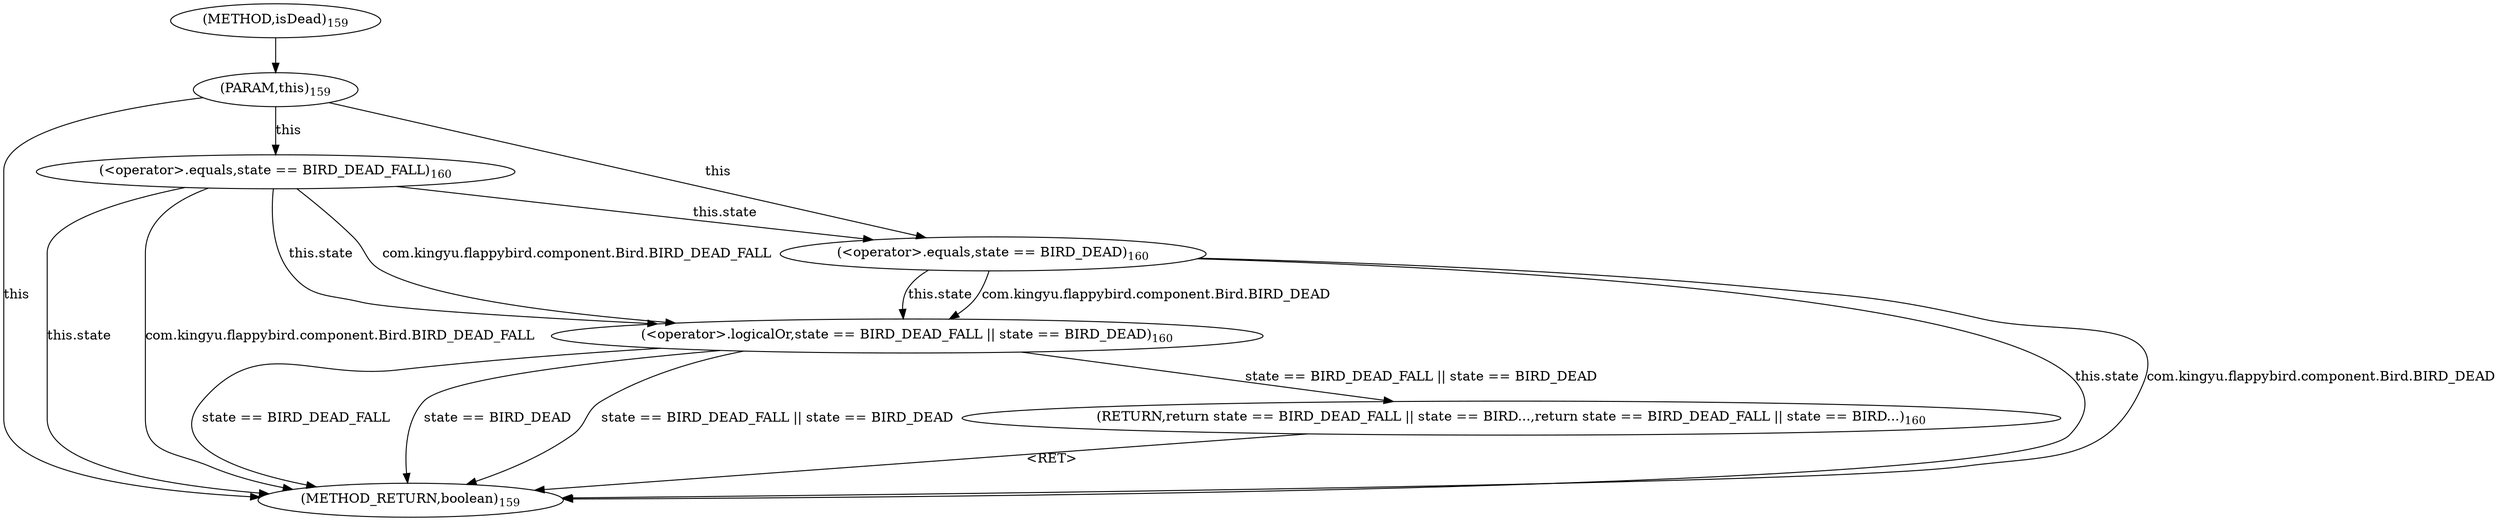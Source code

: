 digraph "isDead" {  
"657" [label = <(METHOD,isDead)<SUB>159</SUB>> ]
"678" [label = <(METHOD_RETURN,boolean)<SUB>159</SUB>> ]
"658" [label = <(PARAM,this)<SUB>159</SUB>> ]
"660" [label = <(RETURN,return state == BIRD_DEAD_FALL || state == BIRD...,return state == BIRD_DEAD_FALL || state == BIRD...)<SUB>160</SUB>> ]
"661" [label = <(&lt;operator&gt;.logicalOr,state == BIRD_DEAD_FALL || state == BIRD_DEAD)<SUB>160</SUB>> ]
"661" [label = <(&lt;operator&gt;.logicalOr,state == BIRD_DEAD_FALL || state == BIRD_DEAD)<SUB>160</SUB>> ]
"661" [label = <(&lt;operator&gt;.logicalOr,state == BIRD_DEAD_FALL || state == BIRD_DEAD)<SUB>160</SUB>> ]
"662" [label = <(&lt;operator&gt;.equals,state == BIRD_DEAD_FALL)<SUB>160</SUB>> ]
"662" [label = <(&lt;operator&gt;.equals,state == BIRD_DEAD_FALL)<SUB>160</SUB>> ]
"669" [label = <(&lt;operator&gt;.equals,state == BIRD_DEAD)<SUB>160</SUB>> ]
"669" [label = <(&lt;operator&gt;.equals,state == BIRD_DEAD)<SUB>160</SUB>> ]
  "660" -> "678"  [ label = "&lt;RET&gt;"] 
  "658" -> "678"  [ label = "this"] 
  "662" -> "678"  [ label = "this.state"] 
  "662" -> "678"  [ label = "com.kingyu.flappybird.component.Bird.BIRD_DEAD_FALL"] 
  "661" -> "678"  [ label = "state == BIRD_DEAD_FALL"] 
  "669" -> "678"  [ label = "this.state"] 
  "669" -> "678"  [ label = "com.kingyu.flappybird.component.Bird.BIRD_DEAD"] 
  "661" -> "678"  [ label = "state == BIRD_DEAD"] 
  "661" -> "678"  [ label = "state == BIRD_DEAD_FALL || state == BIRD_DEAD"] 
  "657" -> "658" 
  "661" -> "660"  [ label = "state == BIRD_DEAD_FALL || state == BIRD_DEAD"] 
  "662" -> "661"  [ label = "this.state"] 
  "662" -> "661"  [ label = "com.kingyu.flappybird.component.Bird.BIRD_DEAD_FALL"] 
  "669" -> "661"  [ label = "this.state"] 
  "669" -> "661"  [ label = "com.kingyu.flappybird.component.Bird.BIRD_DEAD"] 
  "658" -> "662"  [ label = "this"] 
  "658" -> "669"  [ label = "this"] 
  "662" -> "669"  [ label = "this.state"] 
}
